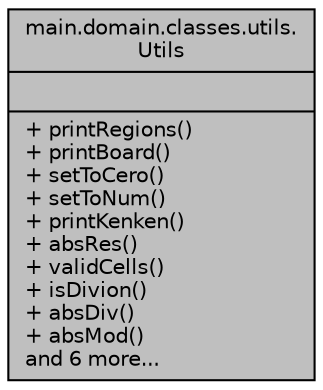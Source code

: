 digraph "main.domain.classes.utils.Utils"
{
 // INTERACTIVE_SVG=YES
 // LATEX_PDF_SIZE
  edge [fontname="Helvetica",fontsize="10",labelfontname="Helvetica",labelfontsize="10"];
  node [fontname="Helvetica",fontsize="10",shape=record];
  Node1 [label="{main.domain.classes.utils.\lUtils\n||+ printRegions()\l+ printBoard()\l+ setToCero()\l+ setToNum()\l+ printKenken()\l+ absRes()\l+ validCells()\l+ isDivion()\l+ absDiv()\l+ absMod()\land 6 more...\l}",height=0.2,width=0.4,color="black", fillcolor="grey75", style="filled", fontcolor="black",tooltip=" "];
}
